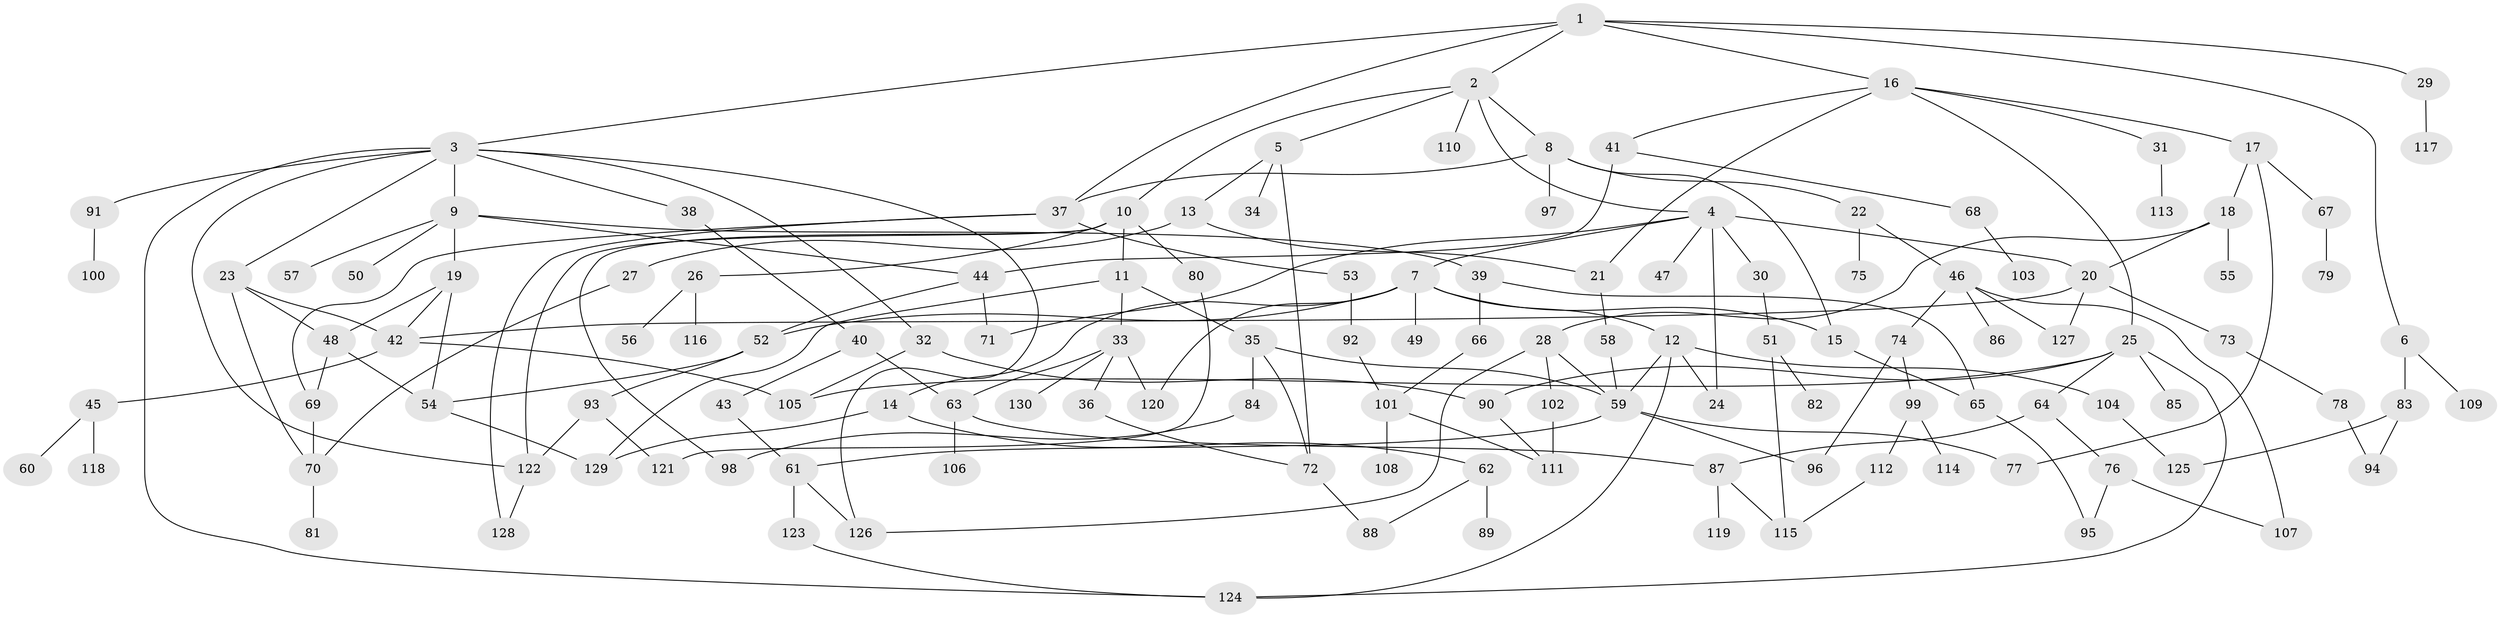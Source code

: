 // Generated by graph-tools (version 1.1) at 2025/25/03/09/25 03:25:27]
// undirected, 130 vertices, 183 edges
graph export_dot {
graph [start="1"]
  node [color=gray90,style=filled];
  1;
  2;
  3;
  4;
  5;
  6;
  7;
  8;
  9;
  10;
  11;
  12;
  13;
  14;
  15;
  16;
  17;
  18;
  19;
  20;
  21;
  22;
  23;
  24;
  25;
  26;
  27;
  28;
  29;
  30;
  31;
  32;
  33;
  34;
  35;
  36;
  37;
  38;
  39;
  40;
  41;
  42;
  43;
  44;
  45;
  46;
  47;
  48;
  49;
  50;
  51;
  52;
  53;
  54;
  55;
  56;
  57;
  58;
  59;
  60;
  61;
  62;
  63;
  64;
  65;
  66;
  67;
  68;
  69;
  70;
  71;
  72;
  73;
  74;
  75;
  76;
  77;
  78;
  79;
  80;
  81;
  82;
  83;
  84;
  85;
  86;
  87;
  88;
  89;
  90;
  91;
  92;
  93;
  94;
  95;
  96;
  97;
  98;
  99;
  100;
  101;
  102;
  103;
  104;
  105;
  106;
  107;
  108;
  109;
  110;
  111;
  112;
  113;
  114;
  115;
  116;
  117;
  118;
  119;
  120;
  121;
  122;
  123;
  124;
  125;
  126;
  127;
  128;
  129;
  130;
  1 -- 2;
  1 -- 3;
  1 -- 6;
  1 -- 16;
  1 -- 29;
  1 -- 37;
  2 -- 4;
  2 -- 5;
  2 -- 8;
  2 -- 10;
  2 -- 110;
  3 -- 9;
  3 -- 23;
  3 -- 32;
  3 -- 38;
  3 -- 91;
  3 -- 122;
  3 -- 126;
  3 -- 124;
  4 -- 7;
  4 -- 20;
  4 -- 24;
  4 -- 30;
  4 -- 47;
  4 -- 71;
  5 -- 13;
  5 -- 34;
  5 -- 72;
  6 -- 83;
  6 -- 109;
  7 -- 12;
  7 -- 14;
  7 -- 15;
  7 -- 49;
  7 -- 52;
  7 -- 120;
  8 -- 22;
  8 -- 37;
  8 -- 97;
  8 -- 15;
  9 -- 19;
  9 -- 39;
  9 -- 44;
  9 -- 50;
  9 -- 57;
  10 -- 11;
  10 -- 26;
  10 -- 80;
  10 -- 98;
  10 -- 122;
  11 -- 33;
  11 -- 35;
  11 -- 129;
  12 -- 104;
  12 -- 24;
  12 -- 124;
  12 -- 59;
  13 -- 21;
  13 -- 27;
  14 -- 62;
  14 -- 129;
  15 -- 65;
  16 -- 17;
  16 -- 25;
  16 -- 31;
  16 -- 41;
  16 -- 21;
  17 -- 18;
  17 -- 67;
  17 -- 77;
  18 -- 28;
  18 -- 55;
  18 -- 20;
  19 -- 48;
  19 -- 42;
  19 -- 54;
  20 -- 42;
  20 -- 73;
  20 -- 127;
  21 -- 58;
  22 -- 46;
  22 -- 75;
  23 -- 48;
  23 -- 42;
  23 -- 70;
  25 -- 64;
  25 -- 85;
  25 -- 124;
  25 -- 105;
  25 -- 90;
  26 -- 56;
  26 -- 116;
  27 -- 70;
  28 -- 102;
  28 -- 126;
  28 -- 59;
  29 -- 117;
  30 -- 51;
  31 -- 113;
  32 -- 90;
  32 -- 105;
  33 -- 36;
  33 -- 120;
  33 -- 130;
  33 -- 63;
  35 -- 84;
  35 -- 59;
  35 -- 72;
  36 -- 72;
  37 -- 53;
  37 -- 69;
  37 -- 128;
  38 -- 40;
  39 -- 66;
  39 -- 65;
  40 -- 43;
  40 -- 63;
  41 -- 68;
  41 -- 44;
  42 -- 45;
  42 -- 105;
  43 -- 61;
  44 -- 71;
  44 -- 52;
  45 -- 60;
  45 -- 118;
  46 -- 74;
  46 -- 86;
  46 -- 107;
  46 -- 127;
  48 -- 54;
  48 -- 69;
  51 -- 82;
  51 -- 115;
  52 -- 93;
  52 -- 54;
  53 -- 92;
  54 -- 129;
  58 -- 59;
  59 -- 96;
  59 -- 61;
  59 -- 77;
  61 -- 123;
  61 -- 126;
  62 -- 88;
  62 -- 89;
  63 -- 106;
  63 -- 87;
  64 -- 76;
  64 -- 87;
  65 -- 95;
  66 -- 101;
  67 -- 79;
  68 -- 103;
  69 -- 70;
  70 -- 81;
  72 -- 88;
  73 -- 78;
  74 -- 99;
  74 -- 96;
  76 -- 107;
  76 -- 95;
  78 -- 94;
  80 -- 121;
  83 -- 94;
  83 -- 125;
  84 -- 98;
  87 -- 115;
  87 -- 119;
  90 -- 111;
  91 -- 100;
  92 -- 101;
  93 -- 121;
  93 -- 122;
  99 -- 112;
  99 -- 114;
  101 -- 108;
  101 -- 111;
  102 -- 111;
  104 -- 125;
  112 -- 115;
  122 -- 128;
  123 -- 124;
}
